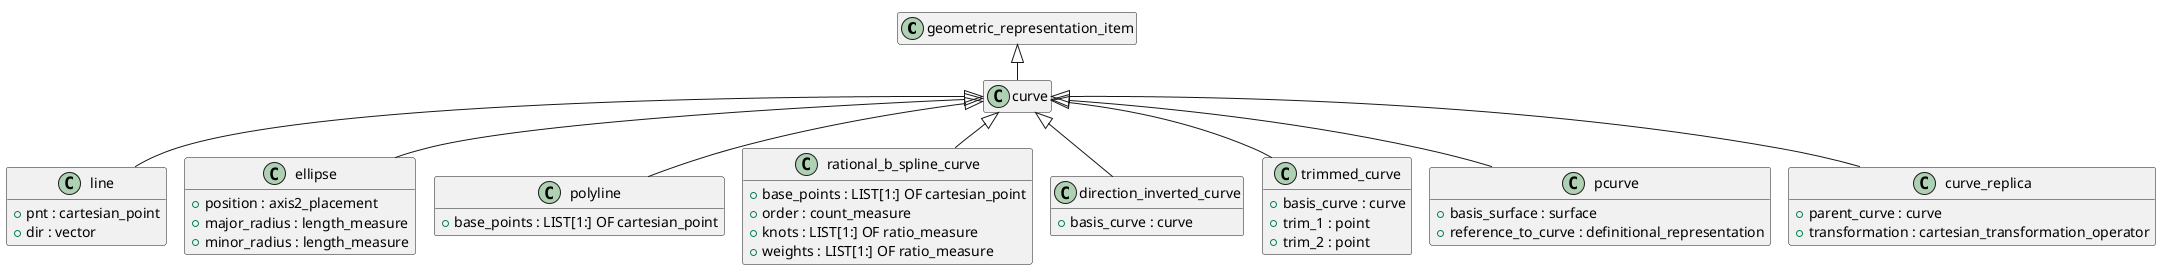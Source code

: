 @startuml
skinparam groupInheritance 2
!pragma layout smetana
hide empty members

class geometric_representation_item {
}

class curve {
}

class line {
  +pnt : cartesian_point
  +dir : vector
}

class ellipse {
  +position : axis2_placement
  +major_radius : length_measure
  +minor_radius : length_measure
}

class polyline {
  + base_points : LIST[1:] OF cartesian_point
}

class rational_b_spline_curve {
  + base_points : LIST[1:] OF cartesian_point
  + order : count_measure
  + knots : LIST[1:] OF ratio_measure
  + weights : LIST[1:] OF ratio_measure
}

class direction_inverted_curve {
  + basis_curve : curve
}

class trimmed_curve {
  + basis_curve : curve
  + trim_1 : point
  + trim_2 : point
}

class pcurve {
  +basis_surface : surface
  +reference_to_curve : definitional_representation
}

class curve_replica {
  +parent_curve : curve
  +transformation : cartesian_transformation_operator
}


' Наследование
geometric_representation_item <|-- curve

curve <|-- line
curve <|-- ellipse
curve <|-- polyline
curve <|-- rational_b_spline_curve
curve <|-- direction_inverted_curve
curve <|-- trimmed_curve
curve <|-- pcurve
curve <|-- curve_replica

@enduml